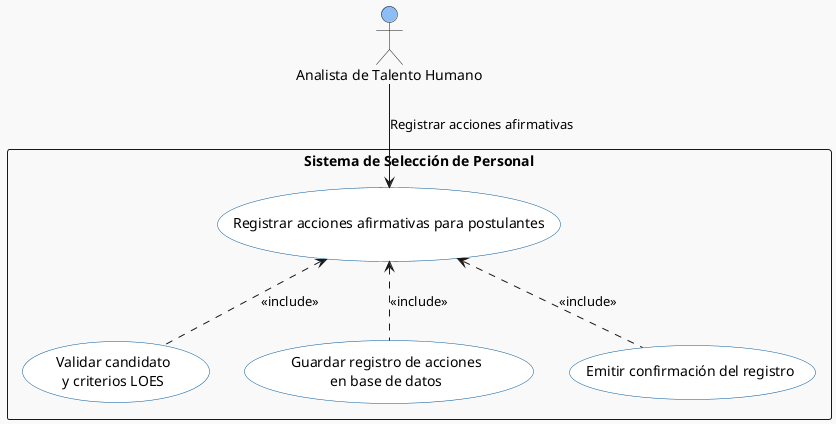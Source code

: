 @startuml
skinparam backgroundColor #F9F9F9
skinparam actorBackgroundColor #8CBDF5
skinparam usecaseBackgroundColor #FFFFFF
skinparam usecaseBorderColor #01579B

actor "Analista de Talento Humano" as ActorAnalista

rectangle "Sistema de Selección de Personal" as Sistema {
  usecase "Registrar acciones afirmativas para postulantes" as UC15_MAIN
  usecase "Validar candidato\ny criterios LOES" as UC15_VALIDAR
  usecase "Guardar registro de acciones\nen base de datos" as UC15_GUARDAR
  usecase "Emitir confirmación del registro" as UC15_CONFIRMAR
}

UC15_MAIN <.. UC15_VALIDAR : <<include>>
UC15_MAIN <.. UC15_GUARDAR : <<include>>
UC15_MAIN <.. UC15_CONFIRMAR : <<include>>

ActorAnalista --> UC15_MAIN : "Registrar acciones afirmativas"
@enduml